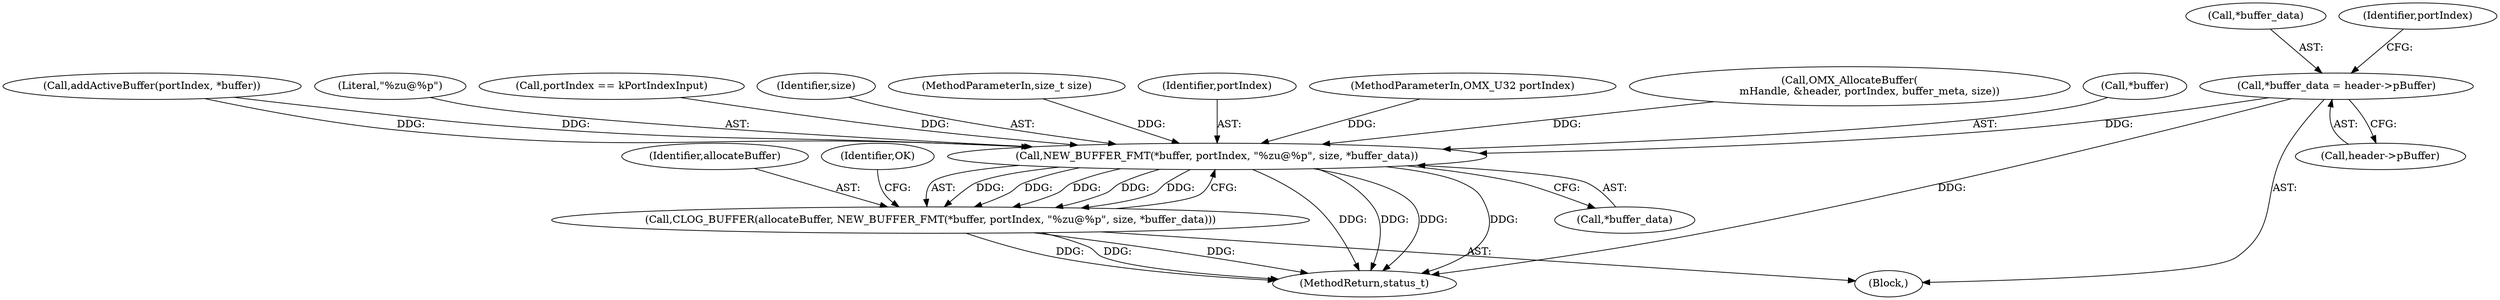 digraph "0_Android_b351eabb428c7ca85a34513c64601f437923d576_2@pointer" {
"1000157" [label="(Call,*buffer_data = header->pBuffer)"];
"1000181" [label="(Call,NEW_BUFFER_FMT(*buffer, portIndex, \"%zu@%p\", size, *buffer_data))"];
"1000179" [label="(Call,CLOG_BUFFER(allocateBuffer, NEW_BUFFER_FMT(*buffer, portIndex, \"%zu@%p\", size, *buffer_data)))"];
"1000116" [label="(Call,OMX_AllocateBuffer(\n            mHandle, &header, portIndex, buffer_meta, size))"];
"1000160" [label="(Call,header->pBuffer)"];
"1000181" [label="(Call,NEW_BUFFER_FMT(*buffer, portIndex, \"%zu@%p\", size, *buffer_data))"];
"1000179" [label="(Call,CLOG_BUFFER(allocateBuffer, NEW_BUFFER_FMT(*buffer, portIndex, \"%zu@%p\", size, *buffer_data)))"];
"1000187" [label="(Call,*buffer_data)"];
"1000182" [label="(Call,*buffer)"];
"1000163" [label="(Call,addActiveBuffer(portIndex, *buffer))"];
"1000180" [label="(Identifier,allocateBuffer)"];
"1000185" [label="(Literal,\"%zu@%p\")"];
"1000173" [label="(Call,portIndex == kPortIndexInput)"];
"1000158" [label="(Call,*buffer_data)"];
"1000186" [label="(Identifier,size)"];
"1000102" [label="(MethodParameterIn,size_t size)"];
"1000184" [label="(Identifier,portIndex)"];
"1000105" [label="(Block,)"];
"1000191" [label="(MethodReturn,status_t)"];
"1000190" [label="(Identifier,OK)"];
"1000101" [label="(MethodParameterIn,OMX_U32 portIndex)"];
"1000164" [label="(Identifier,portIndex)"];
"1000157" [label="(Call,*buffer_data = header->pBuffer)"];
"1000157" -> "1000105"  [label="AST: "];
"1000157" -> "1000160"  [label="CFG: "];
"1000158" -> "1000157"  [label="AST: "];
"1000160" -> "1000157"  [label="AST: "];
"1000164" -> "1000157"  [label="CFG: "];
"1000157" -> "1000191"  [label="DDG: "];
"1000157" -> "1000181"  [label="DDG: "];
"1000181" -> "1000179"  [label="AST: "];
"1000181" -> "1000187"  [label="CFG: "];
"1000182" -> "1000181"  [label="AST: "];
"1000184" -> "1000181"  [label="AST: "];
"1000185" -> "1000181"  [label="AST: "];
"1000186" -> "1000181"  [label="AST: "];
"1000187" -> "1000181"  [label="AST: "];
"1000179" -> "1000181"  [label="CFG: "];
"1000181" -> "1000191"  [label="DDG: "];
"1000181" -> "1000191"  [label="DDG: "];
"1000181" -> "1000191"  [label="DDG: "];
"1000181" -> "1000191"  [label="DDG: "];
"1000181" -> "1000179"  [label="DDG: "];
"1000181" -> "1000179"  [label="DDG: "];
"1000181" -> "1000179"  [label="DDG: "];
"1000181" -> "1000179"  [label="DDG: "];
"1000181" -> "1000179"  [label="DDG: "];
"1000163" -> "1000181"  [label="DDG: "];
"1000163" -> "1000181"  [label="DDG: "];
"1000173" -> "1000181"  [label="DDG: "];
"1000101" -> "1000181"  [label="DDG: "];
"1000116" -> "1000181"  [label="DDG: "];
"1000102" -> "1000181"  [label="DDG: "];
"1000179" -> "1000105"  [label="AST: "];
"1000180" -> "1000179"  [label="AST: "];
"1000190" -> "1000179"  [label="CFG: "];
"1000179" -> "1000191"  [label="DDG: "];
"1000179" -> "1000191"  [label="DDG: "];
"1000179" -> "1000191"  [label="DDG: "];
}
